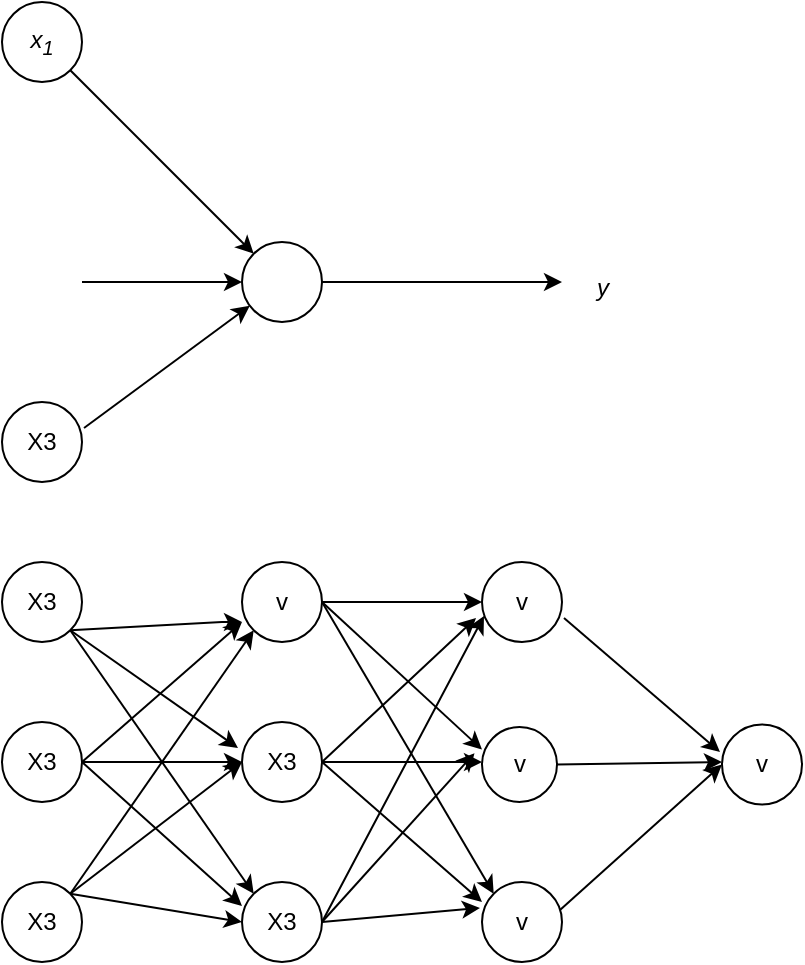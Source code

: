 <mxfile version="24.5.3" type="device" pages="3">
  <diagram name="Page-1" id="_mr22q-EsuiU7CT61mks">
    <mxGraphModel dx="834" dy="531" grid="1" gridSize="10" guides="1" tooltips="1" connect="1" arrows="1" fold="1" page="1" pageScale="1" pageWidth="850" pageHeight="1100" math="0" shadow="0">
      <root>
        <mxCell id="0" />
        <mxCell id="1" parent="0" />
        <mxCell id="SDowt1xJGC0wa-INabDl-1" value="&lt;i&gt;x&lt;sub&gt;1&lt;/sub&gt;&lt;/i&gt;" style="ellipse;whiteSpace=wrap;html=1;aspect=fixed;" parent="1" vertex="1">
          <mxGeometry x="80" y="40" width="40" height="40" as="geometry" />
        </mxCell>
        <mxCell id="SDowt1xJGC0wa-INabDl-2" value="X3" style="ellipse;whiteSpace=wrap;html=1;aspect=fixed;" parent="1" vertex="1">
          <mxGeometry x="80" y="240" width="40" height="40" as="geometry" />
        </mxCell>
        <mxCell id="SDowt1xJGC0wa-INabDl-5" value="" style="ellipse;whiteSpace=wrap;html=1;aspect=fixed;" parent="1" vertex="1">
          <mxGeometry x="200" y="160" width="40" height="40" as="geometry" />
        </mxCell>
        <mxCell id="SDowt1xJGC0wa-INabDl-6" value="" style="endArrow=classic;html=1;rounded=0;exitX=1;exitY=1;exitDx=0;exitDy=0;entryX=0;entryY=0;entryDx=0;entryDy=0;" parent="1" source="SDowt1xJGC0wa-INabDl-1" target="SDowt1xJGC0wa-INabDl-5" edge="1">
          <mxGeometry width="50" height="50" relative="1" as="geometry">
            <mxPoint x="400" y="300" as="sourcePoint" />
            <mxPoint x="450" y="250" as="targetPoint" />
          </mxGeometry>
        </mxCell>
        <mxCell id="SDowt1xJGC0wa-INabDl-7" value="" style="endArrow=classic;html=1;rounded=0;exitX=1;exitY=0.5;exitDx=0;exitDy=0;entryX=0;entryY=0.5;entryDx=0;entryDy=0;" parent="1" target="SDowt1xJGC0wa-INabDl-5" edge="1">
          <mxGeometry width="50" height="50" relative="1" as="geometry">
            <mxPoint x="120" y="180" as="sourcePoint" />
            <mxPoint x="216" y="176" as="targetPoint" />
          </mxGeometry>
        </mxCell>
        <mxCell id="SDowt1xJGC0wa-INabDl-8" value="" style="endArrow=classic;html=1;rounded=0;exitX=1.025;exitY=0.325;exitDx=0;exitDy=0;exitPerimeter=0;" parent="1" source="SDowt1xJGC0wa-INabDl-2" target="SDowt1xJGC0wa-INabDl-5" edge="1">
          <mxGeometry width="50" height="50" relative="1" as="geometry">
            <mxPoint x="134" y="134" as="sourcePoint" />
            <mxPoint x="202" y="200" as="targetPoint" />
          </mxGeometry>
        </mxCell>
        <mxCell id="SDowt1xJGC0wa-INabDl-9" value="" style="endArrow=classic;html=1;rounded=0;exitX=1;exitY=0.5;exitDx=0;exitDy=0;" parent="1" source="SDowt1xJGC0wa-INabDl-5" edge="1">
          <mxGeometry width="50" height="50" relative="1" as="geometry">
            <mxPoint x="131" y="263" as="sourcePoint" />
            <mxPoint x="360" y="180" as="targetPoint" />
          </mxGeometry>
        </mxCell>
        <mxCell id="SDowt1xJGC0wa-INabDl-10" value="&lt;i&gt;y&lt;/i&gt;" style="text;html=1;align=center;verticalAlign=middle;resizable=0;points=[];autosize=1;strokeColor=none;fillColor=none;" parent="1" vertex="1">
          <mxGeometry x="365" y="168" width="30" height="30" as="geometry" />
        </mxCell>
        <mxCell id="SDowt1xJGC0wa-INabDl-11" value="" style="endArrow=classic;html=1;rounded=0;exitX=1;exitY=1;exitDx=0;exitDy=0;entryX=0;entryY=0;entryDx=0;entryDy=0;" parent="1" source="SDowt1xJGC0wa-INabDl-12" target="SDowt1xJGC0wa-INabDl-14" edge="1">
          <mxGeometry width="50" height="50" relative="1" as="geometry">
            <mxPoint x="141" y="273" as="sourcePoint" />
            <mxPoint x="224" y="212" as="targetPoint" />
          </mxGeometry>
        </mxCell>
        <mxCell id="SDowt1xJGC0wa-INabDl-12" value="X3" style="ellipse;whiteSpace=wrap;html=1;aspect=fixed;" parent="1" vertex="1">
          <mxGeometry x="80" y="320" width="40" height="40" as="geometry" />
        </mxCell>
        <mxCell id="SDowt1xJGC0wa-INabDl-13" value="X3" style="ellipse;whiteSpace=wrap;html=1;aspect=fixed;" parent="1" vertex="1">
          <mxGeometry x="80" y="400" width="40" height="40" as="geometry" />
        </mxCell>
        <mxCell id="SDowt1xJGC0wa-INabDl-14" value="X3" style="ellipse;whiteSpace=wrap;html=1;aspect=fixed;" parent="1" vertex="1">
          <mxGeometry x="200" y="480" width="40" height="40" as="geometry" />
        </mxCell>
        <mxCell id="SDowt1xJGC0wa-INabDl-15" value="X3" style="ellipse;whiteSpace=wrap;html=1;aspect=fixed;" parent="1" vertex="1">
          <mxGeometry x="200" y="400" width="40" height="40" as="geometry" />
        </mxCell>
        <mxCell id="SDowt1xJGC0wa-INabDl-16" value="v" style="ellipse;whiteSpace=wrap;html=1;aspect=fixed;" parent="1" vertex="1">
          <mxGeometry x="200" y="320" width="40" height="40" as="geometry" />
        </mxCell>
        <mxCell id="SDowt1xJGC0wa-INabDl-17" value="X3" style="ellipse;whiteSpace=wrap;html=1;aspect=fixed;" parent="1" vertex="1">
          <mxGeometry x="80" y="480" width="40" height="40" as="geometry" />
        </mxCell>
        <mxCell id="SDowt1xJGC0wa-INabDl-18" value="" style="endArrow=classic;html=1;rounded=0;exitX=1;exitY=1;exitDx=0;exitDy=0;" parent="1" source="SDowt1xJGC0wa-INabDl-12" edge="1">
          <mxGeometry width="50" height="50" relative="1" as="geometry">
            <mxPoint x="124" y="364" as="sourcePoint" />
            <mxPoint x="200" y="350" as="targetPoint" />
            <Array as="points">
              <mxPoint x="190" y="350" />
            </Array>
          </mxGeometry>
        </mxCell>
        <mxCell id="SDowt1xJGC0wa-INabDl-19" value="" style="endArrow=classic;html=1;rounded=0;entryX=-0.05;entryY=0.325;entryDx=0;entryDy=0;exitX=1;exitY=1;exitDx=0;exitDy=0;entryPerimeter=0;" parent="1" source="SDowt1xJGC0wa-INabDl-12" target="SDowt1xJGC0wa-INabDl-15" edge="1">
          <mxGeometry width="50" height="50" relative="1" as="geometry">
            <mxPoint x="120" y="360" as="sourcePoint" />
            <mxPoint x="220" y="500" as="targetPoint" />
          </mxGeometry>
        </mxCell>
        <mxCell id="SDowt1xJGC0wa-INabDl-20" value="" style="endArrow=classic;html=1;rounded=0;exitX=1;exitY=0;exitDx=0;exitDy=0;entryX=0;entryY=1;entryDx=0;entryDy=0;" parent="1" source="SDowt1xJGC0wa-INabDl-17" target="SDowt1xJGC0wa-INabDl-16" edge="1">
          <mxGeometry width="50" height="50" relative="1" as="geometry">
            <mxPoint x="144" y="384" as="sourcePoint" />
            <mxPoint x="230" y="510" as="targetPoint" />
          </mxGeometry>
        </mxCell>
        <mxCell id="SDowt1xJGC0wa-INabDl-21" value="" style="endArrow=classic;html=1;rounded=0;exitX=1;exitY=0;exitDx=0;exitDy=0;" parent="1" source="SDowt1xJGC0wa-INabDl-17" edge="1">
          <mxGeometry width="50" height="50" relative="1" as="geometry">
            <mxPoint x="154" y="394" as="sourcePoint" />
            <mxPoint x="200" y="420" as="targetPoint" />
          </mxGeometry>
        </mxCell>
        <mxCell id="SDowt1xJGC0wa-INabDl-22" value="" style="endArrow=classic;html=1;rounded=0;exitX=1;exitY=0;exitDx=0;exitDy=0;entryX=0;entryY=0.5;entryDx=0;entryDy=0;" parent="1" source="SDowt1xJGC0wa-INabDl-17" target="SDowt1xJGC0wa-INabDl-14" edge="1">
          <mxGeometry width="50" height="50" relative="1" as="geometry">
            <mxPoint x="130" y="490" as="sourcePoint" />
            <mxPoint x="200" y="480" as="targetPoint" />
          </mxGeometry>
        </mxCell>
        <mxCell id="SDowt1xJGC0wa-INabDl-23" value="" style="endArrow=classic;html=1;rounded=0;exitX=1;exitY=0.5;exitDx=0;exitDy=0;entryX=0;entryY=0.3;entryDx=0;entryDy=0;entryPerimeter=0;" parent="1" source="SDowt1xJGC0wa-INabDl-13" target="SDowt1xJGC0wa-INabDl-14" edge="1">
          <mxGeometry width="50" height="50" relative="1" as="geometry">
            <mxPoint x="120" y="430" as="sourcePoint" />
            <mxPoint x="200" y="480" as="targetPoint" />
          </mxGeometry>
        </mxCell>
        <mxCell id="SDowt1xJGC0wa-INabDl-25" value="" style="endArrow=classic;html=1;rounded=0;exitX=1;exitY=0.5;exitDx=0;exitDy=0;" parent="1" source="SDowt1xJGC0wa-INabDl-13" edge="1">
          <mxGeometry width="50" height="50" relative="1" as="geometry">
            <mxPoint x="120" y="430" as="sourcePoint" />
            <mxPoint x="200" y="350" as="targetPoint" />
          </mxGeometry>
        </mxCell>
        <mxCell id="SDowt1xJGC0wa-INabDl-26" value="" style="endArrow=classic;html=1;rounded=0;exitX=1;exitY=0.5;exitDx=0;exitDy=0;" parent="1" source="SDowt1xJGC0wa-INabDl-13" edge="1">
          <mxGeometry width="50" height="50" relative="1" as="geometry">
            <mxPoint x="140" y="450" as="sourcePoint" />
            <mxPoint x="200" y="420" as="targetPoint" />
          </mxGeometry>
        </mxCell>
        <mxCell id="SDowt1xJGC0wa-INabDl-27" value="v" style="ellipse;whiteSpace=wrap;html=1;aspect=fixed;" parent="1" vertex="1">
          <mxGeometry x="320" y="320" width="40" height="40" as="geometry" />
        </mxCell>
        <mxCell id="SDowt1xJGC0wa-INabDl-29" value="v" style="ellipse;whiteSpace=wrap;html=1;aspect=fixed;" parent="1" vertex="1">
          <mxGeometry x="320" y="402.5" width="37.5" height="37.5" as="geometry" />
        </mxCell>
        <mxCell id="SDowt1xJGC0wa-INabDl-30" value="v" style="ellipse;whiteSpace=wrap;html=1;aspect=fixed;" parent="1" vertex="1">
          <mxGeometry x="320" y="480" width="40" height="40" as="geometry" />
        </mxCell>
        <mxCell id="SDowt1xJGC0wa-INabDl-31" value="" style="endArrow=classic;html=1;rounded=0;entryX=0;entryY=0.5;entryDx=0;entryDy=0;exitX=1;exitY=0.5;exitDx=0;exitDy=0;" parent="1" source="SDowt1xJGC0wa-INabDl-16" target="SDowt1xJGC0wa-INabDl-27" edge="1">
          <mxGeometry width="50" height="50" relative="1" as="geometry">
            <mxPoint x="124" y="364" as="sourcePoint" />
            <mxPoint x="208" y="423" as="targetPoint" />
          </mxGeometry>
        </mxCell>
        <mxCell id="SDowt1xJGC0wa-INabDl-32" value="" style="endArrow=classic;html=1;rounded=0;entryX=0;entryY=0;entryDx=0;entryDy=0;exitX=1;exitY=0.5;exitDx=0;exitDy=0;" parent="1" source="SDowt1xJGC0wa-INabDl-16" target="SDowt1xJGC0wa-INabDl-30" edge="1">
          <mxGeometry width="50" height="50" relative="1" as="geometry">
            <mxPoint x="250" y="350" as="sourcePoint" />
            <mxPoint x="330" y="350" as="targetPoint" />
          </mxGeometry>
        </mxCell>
        <mxCell id="SDowt1xJGC0wa-INabDl-33" value="" style="endArrow=classic;html=1;rounded=0;entryX=0;entryY=0.3;entryDx=0;entryDy=0;entryPerimeter=0;" parent="1" target="SDowt1xJGC0wa-INabDl-29" edge="1">
          <mxGeometry width="50" height="50" relative="1" as="geometry">
            <mxPoint x="240" y="340" as="sourcePoint" />
            <mxPoint x="340" y="360" as="targetPoint" />
          </mxGeometry>
        </mxCell>
        <mxCell id="SDowt1xJGC0wa-INabDl-34" value="" style="endArrow=classic;html=1;rounded=0;entryX=0.025;entryY=0.675;entryDx=0;entryDy=0;exitX=1;exitY=0.5;exitDx=0;exitDy=0;entryPerimeter=0;" parent="1" source="SDowt1xJGC0wa-INabDl-14" target="SDowt1xJGC0wa-INabDl-27" edge="1">
          <mxGeometry width="50" height="50" relative="1" as="geometry">
            <mxPoint x="270" y="370" as="sourcePoint" />
            <mxPoint x="350" y="370" as="targetPoint" />
          </mxGeometry>
        </mxCell>
        <mxCell id="SDowt1xJGC0wa-INabDl-35" value="" style="endArrow=classic;html=1;rounded=0;entryX=-0.1;entryY=0.35;entryDx=0;entryDy=0;exitX=1;exitY=0.5;exitDx=0;exitDy=0;entryPerimeter=0;" parent="1" source="SDowt1xJGC0wa-INabDl-14" target="SDowt1xJGC0wa-INabDl-29" edge="1">
          <mxGeometry width="50" height="50" relative="1" as="geometry">
            <mxPoint x="280" y="380" as="sourcePoint" />
            <mxPoint x="360" y="380" as="targetPoint" />
          </mxGeometry>
        </mxCell>
        <mxCell id="SDowt1xJGC0wa-INabDl-36" value="" style="endArrow=classic;html=1;rounded=0;exitX=1;exitY=0.5;exitDx=0;exitDy=0;entryX=-0.025;entryY=0.325;entryDx=0;entryDy=0;entryPerimeter=0;" parent="1" source="SDowt1xJGC0wa-INabDl-14" target="SDowt1xJGC0wa-INabDl-30" edge="1">
          <mxGeometry width="50" height="50" relative="1" as="geometry">
            <mxPoint x="250" y="510" as="sourcePoint" />
            <mxPoint x="320" y="500" as="targetPoint" />
          </mxGeometry>
        </mxCell>
        <mxCell id="SDowt1xJGC0wa-INabDl-37" value="" style="endArrow=classic;html=1;rounded=0;" parent="1" edge="1">
          <mxGeometry width="50" height="50" relative="1" as="geometry">
            <mxPoint x="240" y="420" as="sourcePoint" />
            <mxPoint x="320" y="490" as="targetPoint" />
          </mxGeometry>
        </mxCell>
        <mxCell id="SDowt1xJGC0wa-INabDl-38" value="" style="endArrow=classic;html=1;rounded=0;exitX=1;exitY=0.5;exitDx=0;exitDy=0;entryX=-0.075;entryY=0.7;entryDx=0;entryDy=0;entryPerimeter=0;" parent="1" source="SDowt1xJGC0wa-INabDl-15" target="SDowt1xJGC0wa-INabDl-27" edge="1">
          <mxGeometry width="50" height="50" relative="1" as="geometry">
            <mxPoint x="253" y="439" as="sourcePoint" />
            <mxPoint x="330" y="500" as="targetPoint" />
          </mxGeometry>
        </mxCell>
        <mxCell id="SDowt1xJGC0wa-INabDl-39" value="" style="endArrow=classic;html=1;rounded=0;exitX=1;exitY=0.5;exitDx=0;exitDy=0;" parent="1" source="SDowt1xJGC0wa-INabDl-15" edge="1">
          <mxGeometry width="50" height="50" relative="1" as="geometry">
            <mxPoint x="263" y="449" as="sourcePoint" />
            <mxPoint x="320" y="420" as="targetPoint" />
          </mxGeometry>
        </mxCell>
        <mxCell id="SDowt1xJGC0wa-INabDl-40" value="v" style="ellipse;whiteSpace=wrap;html=1;aspect=fixed;" parent="1" vertex="1">
          <mxGeometry x="440" y="401.25" width="40" height="40" as="geometry" />
        </mxCell>
        <mxCell id="SDowt1xJGC0wa-INabDl-41" value="" style="endArrow=classic;html=1;rounded=0;exitX=1.025;exitY=0.7;exitDx=0;exitDy=0;exitPerimeter=0;entryX=-0.025;entryY=0.344;entryDx=0;entryDy=0;entryPerimeter=0;" parent="1" source="SDowt1xJGC0wa-INabDl-27" target="SDowt1xJGC0wa-INabDl-40" edge="1">
          <mxGeometry width="50" height="50" relative="1" as="geometry">
            <mxPoint x="460" y="260" as="sourcePoint" />
            <mxPoint x="450" y="400" as="targetPoint" />
          </mxGeometry>
        </mxCell>
        <mxCell id="SDowt1xJGC0wa-INabDl-42" value="" style="endArrow=classic;html=1;rounded=0;exitX=1;exitY=0.5;exitDx=0;exitDy=0;" parent="1" source="SDowt1xJGC0wa-INabDl-29" edge="1">
          <mxGeometry width="50" height="50" relative="1" as="geometry">
            <mxPoint x="371" y="358" as="sourcePoint" />
            <mxPoint x="440" y="420" as="targetPoint" />
          </mxGeometry>
        </mxCell>
        <mxCell id="SDowt1xJGC0wa-INabDl-43" value="" style="endArrow=classic;html=1;rounded=0;exitX=0.975;exitY=0.35;exitDx=0;exitDy=0;exitPerimeter=0;entryX=0;entryY=0.5;entryDx=0;entryDy=0;" parent="1" source="SDowt1xJGC0wa-INabDl-30" target="SDowt1xJGC0wa-INabDl-40" edge="1">
          <mxGeometry width="50" height="50" relative="1" as="geometry">
            <mxPoint x="381" y="368" as="sourcePoint" />
            <mxPoint x="459" y="435" as="targetPoint" />
          </mxGeometry>
        </mxCell>
      </root>
    </mxGraphModel>
  </diagram>
  <diagram id="eBp7Wsd0MDHZpVLbwxwR" name="Page-2">
    <mxGraphModel dx="834" dy="531" grid="1" gridSize="10" guides="1" tooltips="1" connect="1" arrows="1" fold="1" page="1" pageScale="1" pageWidth="850" pageHeight="1100" math="0" shadow="0">
      <root>
        <mxCell id="0" />
        <mxCell id="1" parent="0" />
        <mxCell id="NC77aaycFMFQ7tTq-0DJ-1" value="" style="ellipse;whiteSpace=wrap;html=1;" vertex="1" parent="1">
          <mxGeometry x="280" y="200" width="40" height="40" as="geometry" />
        </mxCell>
        <mxCell id="NC77aaycFMFQ7tTq-0DJ-2" value="" style="ellipse;whiteSpace=wrap;html=1;" vertex="1" parent="1">
          <mxGeometry x="160" y="320" width="40" height="40" as="geometry" />
        </mxCell>
        <mxCell id="NC77aaycFMFQ7tTq-0DJ-3" value="" style="ellipse;whiteSpace=wrap;html=1;" vertex="1" parent="1">
          <mxGeometry x="160" y="240" width="40" height="40" as="geometry" />
        </mxCell>
        <mxCell id="NC77aaycFMFQ7tTq-0DJ-4" value="" style="ellipse;whiteSpace=wrap;html=1;" vertex="1" parent="1">
          <mxGeometry x="160" y="160" width="40" height="40" as="geometry" />
        </mxCell>
        <mxCell id="NC77aaycFMFQ7tTq-0DJ-5" value="" style="ellipse;whiteSpace=wrap;html=1;" vertex="1" parent="1">
          <mxGeometry x="160" y="80" width="40" height="40" as="geometry" />
        </mxCell>
        <mxCell id="NC77aaycFMFQ7tTq-0DJ-6" value="" style="ellipse;whiteSpace=wrap;html=1;" vertex="1" parent="1">
          <mxGeometry x="280" y="280" width="40" height="40" as="geometry" />
        </mxCell>
        <mxCell id="NC77aaycFMFQ7tTq-0DJ-7" value="" style="ellipse;whiteSpace=wrap;html=1;" vertex="1" parent="1">
          <mxGeometry x="280" y="120" width="40" height="40" as="geometry" />
        </mxCell>
        <mxCell id="NC77aaycFMFQ7tTq-0DJ-8" value="" style="ellipse;whiteSpace=wrap;html=1;" vertex="1" parent="1">
          <mxGeometry x="400" y="280" width="40" height="40" as="geometry" />
        </mxCell>
        <mxCell id="NC77aaycFMFQ7tTq-0DJ-9" value="" style="ellipse;whiteSpace=wrap;html=1;" vertex="1" parent="1">
          <mxGeometry x="400" y="200" width="40" height="40" as="geometry" />
        </mxCell>
        <mxCell id="NC77aaycFMFQ7tTq-0DJ-10" value="" style="ellipse;whiteSpace=wrap;html=1;" vertex="1" parent="1">
          <mxGeometry x="400" y="120" width="40" height="40" as="geometry" />
        </mxCell>
        <mxCell id="NC77aaycFMFQ7tTq-0DJ-12" value="" style="endArrow=classic;html=1;rounded=0;exitX=1.075;exitY=0.675;exitDx=0;exitDy=0;exitPerimeter=0;entryX=0;entryY=0.5;entryDx=0;entryDy=0;" edge="1" parent="1" source="NC77aaycFMFQ7tTq-0DJ-5" target="NC77aaycFMFQ7tTq-0DJ-7">
          <mxGeometry width="50" height="50" relative="1" as="geometry">
            <mxPoint x="400" y="300" as="sourcePoint" />
            <mxPoint x="450" y="250" as="targetPoint" />
          </mxGeometry>
        </mxCell>
        <mxCell id="NC77aaycFMFQ7tTq-0DJ-13" value="" style="endArrow=classic;html=1;rounded=0;entryX=0;entryY=0.325;entryDx=0;entryDy=0;entryPerimeter=0;exitX=1.15;exitY=0.725;exitDx=0;exitDy=0;exitPerimeter=0;" edge="1" parent="1" source="NC77aaycFMFQ7tTq-0DJ-5" target="NC77aaycFMFQ7tTq-0DJ-1">
          <mxGeometry width="50" height="50" relative="1" as="geometry">
            <mxPoint x="202" y="110" as="sourcePoint" />
            <mxPoint x="282" y="149" as="targetPoint" />
          </mxGeometry>
        </mxCell>
        <mxCell id="NC77aaycFMFQ7tTq-0DJ-14" value="" style="endArrow=classic;html=1;rounded=0;entryX=-0.025;entryY=0.225;entryDx=0;entryDy=0;entryPerimeter=0;exitX=1.1;exitY=0.725;exitDx=0;exitDy=0;exitPerimeter=0;" edge="1" parent="1" source="NC77aaycFMFQ7tTq-0DJ-5" target="NC77aaycFMFQ7tTq-0DJ-6">
          <mxGeometry width="50" height="50" relative="1" as="geometry">
            <mxPoint x="210" y="113" as="sourcePoint" />
            <mxPoint x="292" y="159" as="targetPoint" />
          </mxGeometry>
        </mxCell>
        <mxCell id="NC77aaycFMFQ7tTq-0DJ-15" value="" style="endArrow=classic;html=1;rounded=0;exitX=1;exitY=0.5;exitDx=0;exitDy=0;entryX=0;entryY=0.5;entryDx=0;entryDy=0;" edge="1" parent="1" source="NC77aaycFMFQ7tTq-0DJ-4" target="NC77aaycFMFQ7tTq-0DJ-7">
          <mxGeometry width="50" height="50" relative="1" as="geometry">
            <mxPoint x="233" y="137" as="sourcePoint" />
            <mxPoint x="302" y="169" as="targetPoint" />
          </mxGeometry>
        </mxCell>
        <mxCell id="NC77aaycFMFQ7tTq-0DJ-16" value="" style="endArrow=classic;html=1;rounded=0;exitX=1;exitY=0.5;exitDx=0;exitDy=0;entryX=0.05;entryY=0.325;entryDx=0;entryDy=0;entryPerimeter=0;" edge="1" parent="1" source="NC77aaycFMFQ7tTq-0DJ-4" target="NC77aaycFMFQ7tTq-0DJ-1">
          <mxGeometry width="50" height="50" relative="1" as="geometry">
            <mxPoint x="243" y="147" as="sourcePoint" />
            <mxPoint x="312" y="179" as="targetPoint" />
          </mxGeometry>
        </mxCell>
        <mxCell id="NC77aaycFMFQ7tTq-0DJ-17" value="" style="endArrow=classic;html=1;rounded=0;exitX=1;exitY=0.5;exitDx=0;exitDy=0;entryX=0;entryY=0.25;entryDx=0;entryDy=0;entryPerimeter=0;" edge="1" parent="1" source="NC77aaycFMFQ7tTq-0DJ-4" target="NC77aaycFMFQ7tTq-0DJ-6">
          <mxGeometry width="50" height="50" relative="1" as="geometry">
            <mxPoint x="253" y="157" as="sourcePoint" />
            <mxPoint x="322" y="189" as="targetPoint" />
          </mxGeometry>
        </mxCell>
        <mxCell id="NC77aaycFMFQ7tTq-0DJ-18" value="" style="endArrow=classic;html=1;rounded=0;exitX=1;exitY=0.5;exitDx=0;exitDy=0;" edge="1" parent="1" source="NC77aaycFMFQ7tTq-0DJ-3">
          <mxGeometry width="50" height="50" relative="1" as="geometry">
            <mxPoint x="263" y="167" as="sourcePoint" />
            <mxPoint x="280" y="140" as="targetPoint" />
          </mxGeometry>
        </mxCell>
        <mxCell id="NC77aaycFMFQ7tTq-0DJ-19" value="" style="endArrow=classic;html=1;rounded=0;" edge="1" parent="1">
          <mxGeometry width="50" height="50" relative="1" as="geometry">
            <mxPoint x="200" y="260" as="sourcePoint" />
            <mxPoint x="280" y="210" as="targetPoint" />
          </mxGeometry>
        </mxCell>
        <mxCell id="NC77aaycFMFQ7tTq-0DJ-21" value="" style="endArrow=classic;html=1;rounded=0;exitX=1;exitY=0.5;exitDx=0;exitDy=0;" edge="1" parent="1" source="NC77aaycFMFQ7tTq-0DJ-3">
          <mxGeometry width="50" height="50" relative="1" as="geometry">
            <mxPoint x="283" y="187" as="sourcePoint" />
            <mxPoint x="280" y="290" as="targetPoint" />
          </mxGeometry>
        </mxCell>
        <mxCell id="NC77aaycFMFQ7tTq-0DJ-22" value="" style="endArrow=classic;html=1;rounded=0;entryX=0;entryY=0.7;entryDx=0;entryDy=0;entryPerimeter=0;exitX=1;exitY=0;exitDx=0;exitDy=0;" edge="1" parent="1" source="NC77aaycFMFQ7tTq-0DJ-2" target="NC77aaycFMFQ7tTq-0DJ-7">
          <mxGeometry width="50" height="50" relative="1" as="geometry">
            <mxPoint x="240" y="360" as="sourcePoint" />
            <mxPoint x="362" y="229" as="targetPoint" />
          </mxGeometry>
        </mxCell>
        <mxCell id="NC77aaycFMFQ7tTq-0DJ-23" value="" style="endArrow=classic;html=1;rounded=0;exitX=1;exitY=0;exitDx=0;exitDy=0;entryX=0;entryY=0.5;entryDx=0;entryDy=0;" edge="1" parent="1" source="NC77aaycFMFQ7tTq-0DJ-2" target="NC77aaycFMFQ7tTq-0DJ-1">
          <mxGeometry width="50" height="50" relative="1" as="geometry">
            <mxPoint x="303" y="207" as="sourcePoint" />
            <mxPoint x="372" y="239" as="targetPoint" />
          </mxGeometry>
        </mxCell>
        <mxCell id="NC77aaycFMFQ7tTq-0DJ-24" value="" style="endArrow=classic;html=1;rounded=0;exitX=1;exitY=0;exitDx=0;exitDy=0;" edge="1" parent="1" source="NC77aaycFMFQ7tTq-0DJ-2">
          <mxGeometry width="50" height="50" relative="1" as="geometry">
            <mxPoint x="313" y="217" as="sourcePoint" />
            <mxPoint x="280" y="290" as="targetPoint" />
          </mxGeometry>
        </mxCell>
        <mxCell id="NC77aaycFMFQ7tTq-0DJ-25" value="" style="endArrow=classic;html=1;rounded=0;entryX=0;entryY=0.5;entryDx=0;entryDy=0;" edge="1" parent="1" target="NC77aaycFMFQ7tTq-0DJ-8">
          <mxGeometry width="50" height="50" relative="1" as="geometry">
            <mxPoint x="320" y="230" as="sourcePoint" />
            <mxPoint x="392" y="259" as="targetPoint" />
          </mxGeometry>
        </mxCell>
        <mxCell id="NC77aaycFMFQ7tTq-0DJ-26" value="" style="endArrow=classic;html=1;rounded=0;entryX=0;entryY=0.5;entryDx=0;entryDy=0;" edge="1" parent="1" target="NC77aaycFMFQ7tTq-0DJ-9">
          <mxGeometry width="50" height="50" relative="1" as="geometry">
            <mxPoint x="320" y="230" as="sourcePoint" />
            <mxPoint x="402" y="269" as="targetPoint" />
          </mxGeometry>
        </mxCell>
        <mxCell id="NC77aaycFMFQ7tTq-0DJ-27" value="" style="endArrow=classic;html=1;rounded=0;entryX=0;entryY=1;entryDx=0;entryDy=0;exitX=1;exitY=1;exitDx=0;exitDy=0;" edge="1" parent="1" source="NC77aaycFMFQ7tTq-0DJ-1" target="NC77aaycFMFQ7tTq-0DJ-10">
          <mxGeometry width="50" height="50" relative="1" as="geometry">
            <mxPoint x="330" y="230" as="sourcePoint" />
            <mxPoint x="412" y="279" as="targetPoint" />
          </mxGeometry>
        </mxCell>
        <mxCell id="NC77aaycFMFQ7tTq-0DJ-28" value="" style="endArrow=classic;html=1;rounded=0;exitX=1;exitY=0.5;exitDx=0;exitDy=0;entryX=0;entryY=0.5;entryDx=0;entryDy=0;" edge="1" parent="1" source="NC77aaycFMFQ7tTq-0DJ-6" target="NC77aaycFMFQ7tTq-0DJ-8">
          <mxGeometry width="50" height="50" relative="1" as="geometry">
            <mxPoint x="353" y="257" as="sourcePoint" />
            <mxPoint x="422" y="289" as="targetPoint" />
          </mxGeometry>
        </mxCell>
        <mxCell id="NC77aaycFMFQ7tTq-0DJ-29" value="" style="endArrow=classic;html=1;rounded=0;exitX=1;exitY=0.5;exitDx=0;exitDy=0;entryX=0;entryY=0.5;entryDx=0;entryDy=0;" edge="1" parent="1" source="NC77aaycFMFQ7tTq-0DJ-6" target="NC77aaycFMFQ7tTq-0DJ-9">
          <mxGeometry width="50" height="50" relative="1" as="geometry">
            <mxPoint x="363" y="267" as="sourcePoint" />
            <mxPoint x="432" y="299" as="targetPoint" />
          </mxGeometry>
        </mxCell>
        <mxCell id="NC77aaycFMFQ7tTq-0DJ-30" value="" style="endArrow=classic;html=1;rounded=0;entryX=0;entryY=1;entryDx=0;entryDy=0;" edge="1" parent="1" target="NC77aaycFMFQ7tTq-0DJ-10">
          <mxGeometry width="50" height="50" relative="1" as="geometry">
            <mxPoint x="320" y="300" as="sourcePoint" />
            <mxPoint x="442" y="309" as="targetPoint" />
          </mxGeometry>
        </mxCell>
        <mxCell id="NC77aaycFMFQ7tTq-0DJ-31" value="" style="endArrow=classic;html=1;rounded=0;entryX=0;entryY=0.5;entryDx=0;entryDy=0;" edge="1" parent="1" target="NC77aaycFMFQ7tTq-0DJ-8">
          <mxGeometry width="50" height="50" relative="1" as="geometry">
            <mxPoint x="320" y="150" as="sourcePoint" />
            <mxPoint x="452" y="319" as="targetPoint" />
          </mxGeometry>
        </mxCell>
        <mxCell id="NC77aaycFMFQ7tTq-0DJ-32" value="" style="endArrow=classic;html=1;rounded=0;entryX=0;entryY=1;entryDx=0;entryDy=0;" edge="1" parent="1" target="NC77aaycFMFQ7tTq-0DJ-10">
          <mxGeometry width="50" height="50" relative="1" as="geometry">
            <mxPoint x="320" y="150" as="sourcePoint" />
            <mxPoint x="462" y="329" as="targetPoint" />
          </mxGeometry>
        </mxCell>
        <mxCell id="NC77aaycFMFQ7tTq-0DJ-33" value="" style="endArrow=classic;html=1;rounded=0;entryX=0;entryY=0.5;entryDx=0;entryDy=0;" edge="1" parent="1" target="NC77aaycFMFQ7tTq-0DJ-9">
          <mxGeometry width="50" height="50" relative="1" as="geometry">
            <mxPoint x="320" y="152" as="sourcePoint" />
            <mxPoint x="472" y="339" as="targetPoint" />
          </mxGeometry>
        </mxCell>
      </root>
    </mxGraphModel>
  </diagram>
  <diagram id="l5Yb-_1aofZlxvXqlIT5" name="Page-3">
    <mxGraphModel dx="834" dy="531" grid="1" gridSize="10" guides="1" tooltips="1" connect="1" arrows="1" fold="1" page="1" pageScale="1" pageWidth="850" pageHeight="1100" math="1" shadow="0">
      <root>
        <mxCell id="0" />
        <mxCell id="1" parent="0" />
        <mxCell id="Mr3WZxO0pHR2mGLmz3Oz-1" value="&amp;nbsp;" style="ellipse;whiteSpace=wrap;html=1;aspect=fixed;" vertex="1" parent="1">
          <mxGeometry x="320" y="210" width="200" height="200" as="geometry" />
        </mxCell>
        <mxCell id="Mr3WZxO0pHR2mGLmz3Oz-3" value="" style="endArrow=none;html=1;rounded=0;exitX=0.605;exitY=1.005;exitDx=0;exitDy=0;exitPerimeter=0;entryX=0.595;entryY=0.025;entryDx=0;entryDy=0;entryPerimeter=0;" edge="1" parent="1">
          <mxGeometry width="50" height="50" relative="1" as="geometry">
            <mxPoint x="441" y="406" as="sourcePoint" />
            <mxPoint x="439" y="210" as="targetPoint" />
          </mxGeometry>
        </mxCell>
        <mxCell id="Mr3WZxO0pHR2mGLmz3Oz-4" value="&lt;b&gt;&lt;i&gt;&lt;font style=&quot;font-size: 15px;&quot;&gt;f(a)&lt;/font&gt;&lt;/i&gt;&lt;/b&gt;" style="text;strokeColor=none;align=center;fillColor=none;html=1;verticalAlign=middle;whiteSpace=wrap;rounded=0;" vertex="1" parent="1">
          <mxGeometry x="450" y="295" width="60" height="30" as="geometry" />
        </mxCell>
        <mxCell id="Mr3WZxO0pHR2mGLmz3Oz-5" value="&lt;b&gt;Z = W&lt;sub&gt;i&lt;/sub&gt; * X&lt;sub&gt;i&lt;/sub&gt; + b&lt;/b&gt;" style="text;strokeColor=none;align=center;fillColor=none;html=1;verticalAlign=middle;whiteSpace=wrap;rounded=0;" vertex="1" parent="1">
          <mxGeometry x="330" y="295" width="90" height="30" as="geometry" />
        </mxCell>
        <mxCell id="Mr3WZxO0pHR2mGLmz3Oz-6" value="" style="endArrow=classic;startArrow=classic;html=1;rounded=0;entryX=0;entryY=0.41;entryDx=0;entryDy=0;entryPerimeter=0;" edge="1" parent="1" target="Mr3WZxO0pHR2mGLmz3Oz-1">
          <mxGeometry width="50" height="50" relative="1" as="geometry">
            <mxPoint x="120" y="200" as="sourcePoint" />
            <mxPoint x="320" y="280" as="targetPoint" />
          </mxGeometry>
        </mxCell>
        <mxCell id="Mr3WZxO0pHR2mGLmz3Oz-7" value="" style="endArrow=classic;startArrow=classic;html=1;rounded=0;" edge="1" parent="1">
          <mxGeometry width="50" height="50" relative="1" as="geometry">
            <mxPoint x="120" y="400" as="sourcePoint" />
            <mxPoint x="320" y="330" as="targetPoint" />
          </mxGeometry>
        </mxCell>
        <mxCell id="Mr3WZxO0pHR2mGLmz3Oz-8" value="X1" style="text;html=1;align=center;verticalAlign=middle;resizable=0;points=[];autosize=1;strokeColor=none;fillColor=none;" vertex="1" parent="1">
          <mxGeometry x="80" y="178" width="40" height="30" as="geometry" />
        </mxCell>
        <mxCell id="Mr3WZxO0pHR2mGLmz3Oz-9" value="X2" style="text;html=1;align=center;verticalAlign=middle;resizable=0;points=[];autosize=1;strokeColor=none;fillColor=none;" vertex="1" parent="1">
          <mxGeometry x="75" y="390" width="40" height="30" as="geometry" />
        </mxCell>
        <mxCell id="Mr3WZxO0pHR2mGLmz3Oz-10" value="W1" style="text;html=1;align=center;verticalAlign=middle;resizable=0;points=[];autosize=1;strokeColor=none;fillColor=none;" vertex="1" parent="1">
          <mxGeometry x="175" y="240" width="40" height="30" as="geometry" />
        </mxCell>
        <mxCell id="Mr3WZxO0pHR2mGLmz3Oz-11" value="W2" style="text;html=1;align=center;verticalAlign=middle;resizable=0;points=[];autosize=1;strokeColor=none;fillColor=none;" vertex="1" parent="1">
          <mxGeometry x="195" y="380" width="40" height="30" as="geometry" />
        </mxCell>
        <mxCell id="Mr3WZxO0pHR2mGLmz3Oz-12" value="Node" style="text;html=1;align=center;verticalAlign=middle;resizable=0;points=[];autosize=1;strokeColor=none;fillColor=none;" vertex="1" parent="1">
          <mxGeometry x="390" y="170" width="50" height="30" as="geometry" />
        </mxCell>
        <mxCell id="Mr3WZxO0pHR2mGLmz3Oz-13" value="Output" style="text;html=1;align=center;verticalAlign=middle;resizable=0;points=[];autosize=1;strokeColor=none;fillColor=none;" vertex="1" parent="1">
          <mxGeometry x="715" y="295" width="60" height="30" as="geometry" />
        </mxCell>
        <mxCell id="Mr3WZxO0pHR2mGLmz3Oz-14" value="Activation function" style="text;html=1;align=center;verticalAlign=middle;resizable=0;points=[];autosize=1;strokeColor=none;fillColor=none;" vertex="1" parent="1">
          <mxGeometry x="545" y="170" width="120" height="30" as="geometry" />
        </mxCell>
        <mxCell id="Mr3WZxO0pHR2mGLmz3Oz-15" value="" style="endArrow=classic;html=1;rounded=0;" edge="1" parent="1">
          <mxGeometry width="50" height="50" relative="1" as="geometry">
            <mxPoint x="520" y="310" as="sourcePoint" />
            <mxPoint x="700" y="310" as="targetPoint" />
          </mxGeometry>
        </mxCell>
      </root>
    </mxGraphModel>
  </diagram>
</mxfile>
